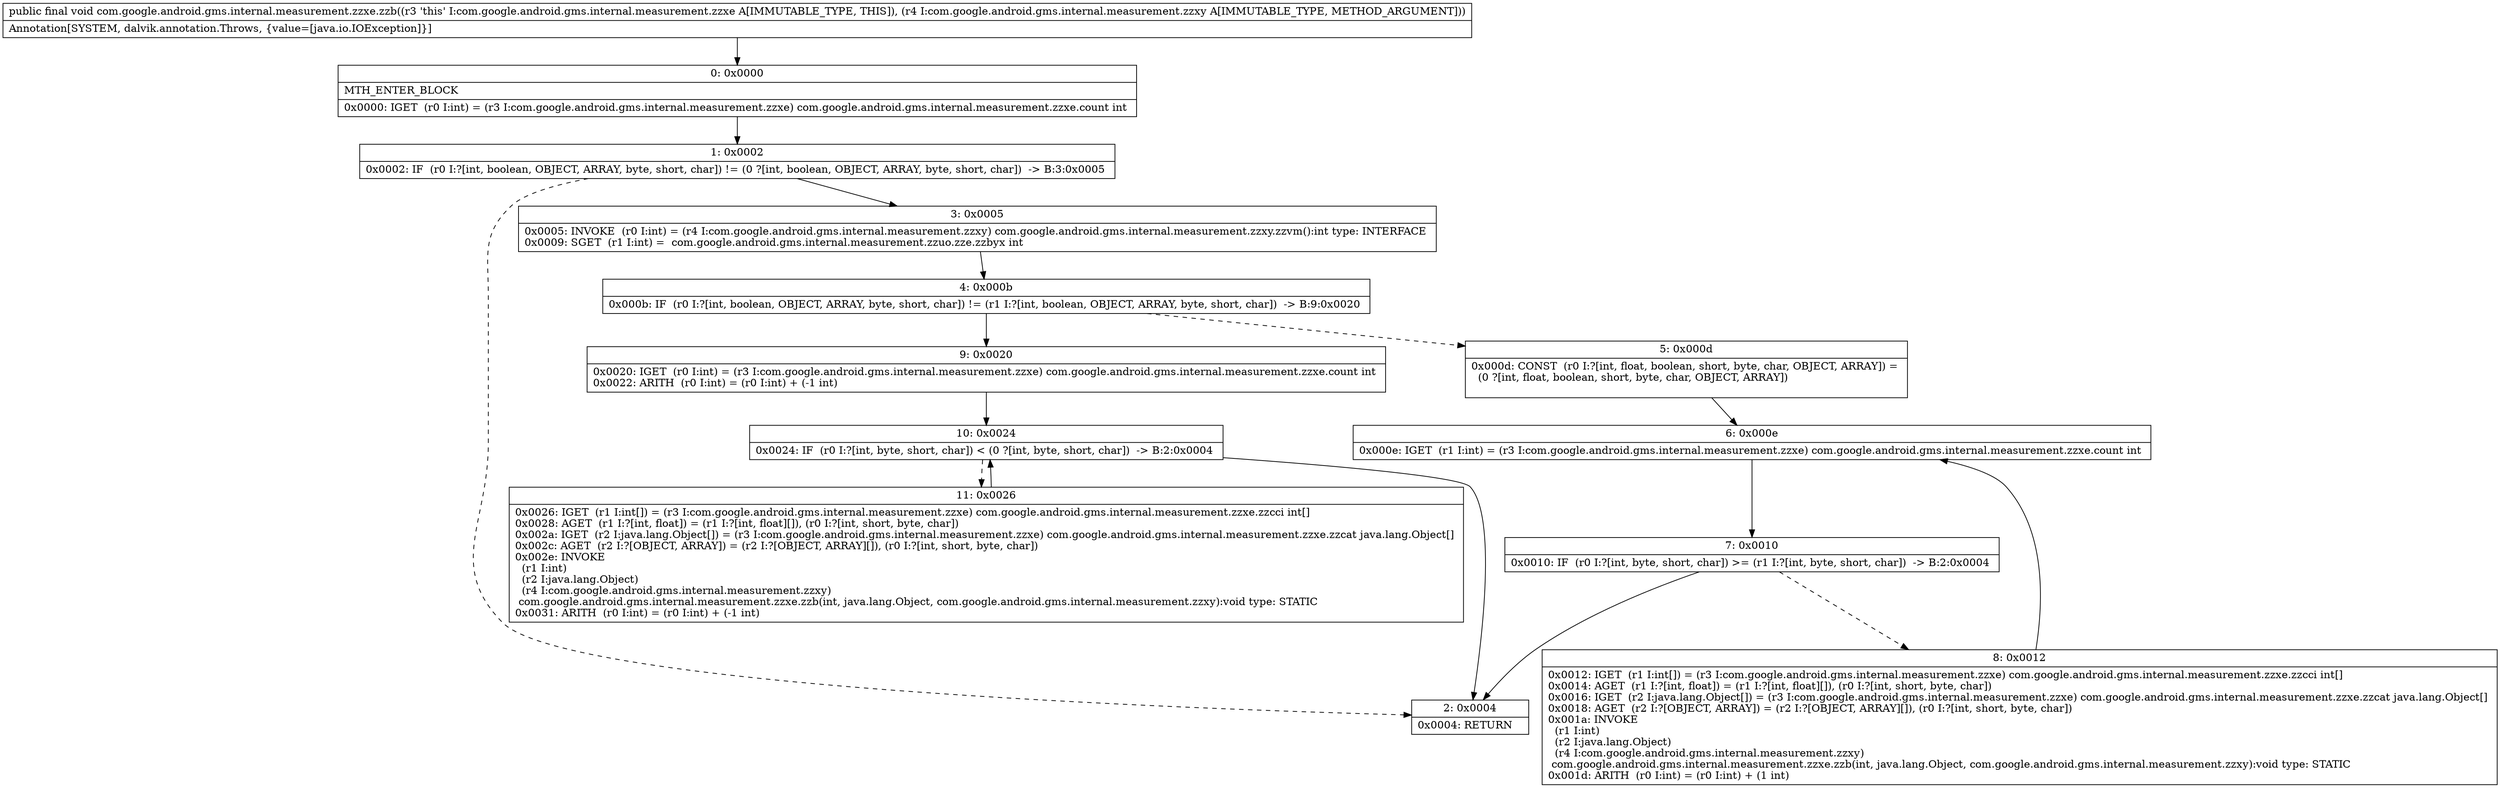 digraph "CFG forcom.google.android.gms.internal.measurement.zzxe.zzb(Lcom\/google\/android\/gms\/internal\/measurement\/zzxy;)V" {
Node_0 [shape=record,label="{0\:\ 0x0000|MTH_ENTER_BLOCK\l|0x0000: IGET  (r0 I:int) = (r3 I:com.google.android.gms.internal.measurement.zzxe) com.google.android.gms.internal.measurement.zzxe.count int \l}"];
Node_1 [shape=record,label="{1\:\ 0x0002|0x0002: IF  (r0 I:?[int, boolean, OBJECT, ARRAY, byte, short, char]) != (0 ?[int, boolean, OBJECT, ARRAY, byte, short, char])  \-\> B:3:0x0005 \l}"];
Node_2 [shape=record,label="{2\:\ 0x0004|0x0004: RETURN   \l}"];
Node_3 [shape=record,label="{3\:\ 0x0005|0x0005: INVOKE  (r0 I:int) = (r4 I:com.google.android.gms.internal.measurement.zzxy) com.google.android.gms.internal.measurement.zzxy.zzvm():int type: INTERFACE \l0x0009: SGET  (r1 I:int) =  com.google.android.gms.internal.measurement.zzuo.zze.zzbyx int \l}"];
Node_4 [shape=record,label="{4\:\ 0x000b|0x000b: IF  (r0 I:?[int, boolean, OBJECT, ARRAY, byte, short, char]) != (r1 I:?[int, boolean, OBJECT, ARRAY, byte, short, char])  \-\> B:9:0x0020 \l}"];
Node_5 [shape=record,label="{5\:\ 0x000d|0x000d: CONST  (r0 I:?[int, float, boolean, short, byte, char, OBJECT, ARRAY]) = \l  (0 ?[int, float, boolean, short, byte, char, OBJECT, ARRAY])\l \l}"];
Node_6 [shape=record,label="{6\:\ 0x000e|0x000e: IGET  (r1 I:int) = (r3 I:com.google.android.gms.internal.measurement.zzxe) com.google.android.gms.internal.measurement.zzxe.count int \l}"];
Node_7 [shape=record,label="{7\:\ 0x0010|0x0010: IF  (r0 I:?[int, byte, short, char]) \>= (r1 I:?[int, byte, short, char])  \-\> B:2:0x0004 \l}"];
Node_8 [shape=record,label="{8\:\ 0x0012|0x0012: IGET  (r1 I:int[]) = (r3 I:com.google.android.gms.internal.measurement.zzxe) com.google.android.gms.internal.measurement.zzxe.zzcci int[] \l0x0014: AGET  (r1 I:?[int, float]) = (r1 I:?[int, float][]), (r0 I:?[int, short, byte, char]) \l0x0016: IGET  (r2 I:java.lang.Object[]) = (r3 I:com.google.android.gms.internal.measurement.zzxe) com.google.android.gms.internal.measurement.zzxe.zzcat java.lang.Object[] \l0x0018: AGET  (r2 I:?[OBJECT, ARRAY]) = (r2 I:?[OBJECT, ARRAY][]), (r0 I:?[int, short, byte, char]) \l0x001a: INVOKE  \l  (r1 I:int)\l  (r2 I:java.lang.Object)\l  (r4 I:com.google.android.gms.internal.measurement.zzxy)\l com.google.android.gms.internal.measurement.zzxe.zzb(int, java.lang.Object, com.google.android.gms.internal.measurement.zzxy):void type: STATIC \l0x001d: ARITH  (r0 I:int) = (r0 I:int) + (1 int) \l}"];
Node_9 [shape=record,label="{9\:\ 0x0020|0x0020: IGET  (r0 I:int) = (r3 I:com.google.android.gms.internal.measurement.zzxe) com.google.android.gms.internal.measurement.zzxe.count int \l0x0022: ARITH  (r0 I:int) = (r0 I:int) + (\-1 int) \l}"];
Node_10 [shape=record,label="{10\:\ 0x0024|0x0024: IF  (r0 I:?[int, byte, short, char]) \< (0 ?[int, byte, short, char])  \-\> B:2:0x0004 \l}"];
Node_11 [shape=record,label="{11\:\ 0x0026|0x0026: IGET  (r1 I:int[]) = (r3 I:com.google.android.gms.internal.measurement.zzxe) com.google.android.gms.internal.measurement.zzxe.zzcci int[] \l0x0028: AGET  (r1 I:?[int, float]) = (r1 I:?[int, float][]), (r0 I:?[int, short, byte, char]) \l0x002a: IGET  (r2 I:java.lang.Object[]) = (r3 I:com.google.android.gms.internal.measurement.zzxe) com.google.android.gms.internal.measurement.zzxe.zzcat java.lang.Object[] \l0x002c: AGET  (r2 I:?[OBJECT, ARRAY]) = (r2 I:?[OBJECT, ARRAY][]), (r0 I:?[int, short, byte, char]) \l0x002e: INVOKE  \l  (r1 I:int)\l  (r2 I:java.lang.Object)\l  (r4 I:com.google.android.gms.internal.measurement.zzxy)\l com.google.android.gms.internal.measurement.zzxe.zzb(int, java.lang.Object, com.google.android.gms.internal.measurement.zzxy):void type: STATIC \l0x0031: ARITH  (r0 I:int) = (r0 I:int) + (\-1 int) \l}"];
MethodNode[shape=record,label="{public final void com.google.android.gms.internal.measurement.zzxe.zzb((r3 'this' I:com.google.android.gms.internal.measurement.zzxe A[IMMUTABLE_TYPE, THIS]), (r4 I:com.google.android.gms.internal.measurement.zzxy A[IMMUTABLE_TYPE, METHOD_ARGUMENT]))  | Annotation[SYSTEM, dalvik.annotation.Throws, \{value=[java.io.IOException]\}]\l}"];
MethodNode -> Node_0;
Node_0 -> Node_1;
Node_1 -> Node_2[style=dashed];
Node_1 -> Node_3;
Node_3 -> Node_4;
Node_4 -> Node_5[style=dashed];
Node_4 -> Node_9;
Node_5 -> Node_6;
Node_6 -> Node_7;
Node_7 -> Node_2;
Node_7 -> Node_8[style=dashed];
Node_8 -> Node_6;
Node_9 -> Node_10;
Node_10 -> Node_2;
Node_10 -> Node_11[style=dashed];
Node_11 -> Node_10;
}

